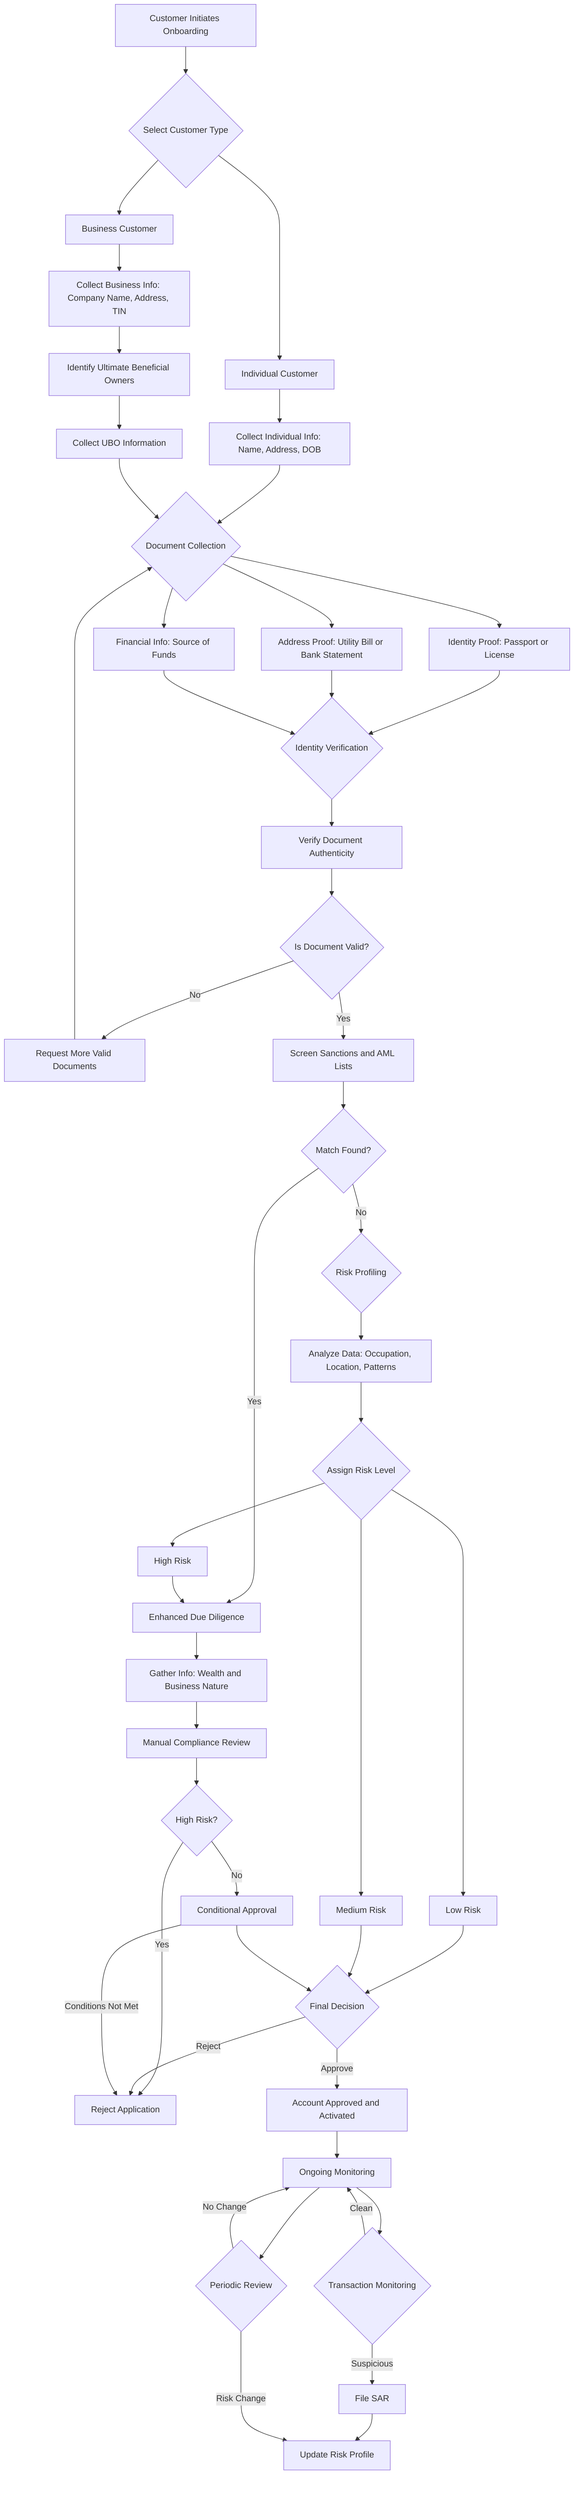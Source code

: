 graph TD
    A[Customer Initiates Onboarding] --> B{Select Customer Type}
    B --> C[Individual Customer]
    B --> D[Business Customer]

    C --> E[Collect Individual Info: Name, Address, DOB]
    D --> F[Collect Business Info: Company Name, Address, TIN]
    F --> G[Identify Ultimate Beneficial Owners]
    G --> H[Collect UBO Information]

    E --> I{Document Collection}
    H --> I

    I --> J[Identity Proof: Passport or License]
    I --> K[Address Proof: Utility Bill or Bank Statement]
    I --> L[Financial Info: Source of Funds]

    J --> M{Identity Verification}
    K --> M
    L --> M

    M --> N[Verify Document Authenticity]
    N --> O{Is Document Valid?}
    O -- No --> P[Request More Valid Documents]
    P --> I
    O -- Yes --> Q[Screen Sanctions and AML Lists]

    Q --> R{Match Found?}
    R -- Yes --> S[Enhanced Due Diligence]
    S --> T[Gather Info: Wealth and Business Nature]
    T --> U[Manual Compliance Review]
    U --> V{High Risk?}
    V -- Yes --> W[Reject Application]
    V -- No --> X[Conditional Approval]

    R -- No --> Y{Risk Profiling}
    Y --> Z[Analyze Data: Occupation, Location, Patterns]
    Z --> AA{Assign Risk Level}
    AA --> AB[Low Risk]
    AA --> AC[Medium Risk]
    AA --> AD[High Risk]

    AD --> S
    AB --> AE{Final Decision}
    AC --> AE
    X --> AE

    AE -- Approve --> AF[Account Approved and Activated]
    AE -- Reject --> W
    X -- Conditions Not Met --> W

    AF --> AG[Ongoing Monitoring]
    AG --> AH{Transaction Monitoring}
    AH -- Suspicious --> AI[File SAR]
    AI --> AJ[Update Risk Profile]
    AH -- Clean --> AG
    AG --> AK{Periodic Review}
    AK -- Risk Change --> AJ
    AK -- No Change --> AG